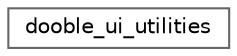 digraph "Graphical Class Hierarchy"
{
 // LATEX_PDF_SIZE
  bgcolor="transparent";
  edge [fontname=Helvetica,fontsize=10,labelfontname=Helvetica,labelfontsize=10];
  node [fontname=Helvetica,fontsize=10,shape=box,height=0.2,width=0.4];
  rankdir="LR";
  Node0 [id="Node000000",label="dooble_ui_utilities",height=0.2,width=0.4,color="grey40", fillcolor="white", style="filled",URL="$classdooble__ui__utilities.html",tooltip=" "];
}
